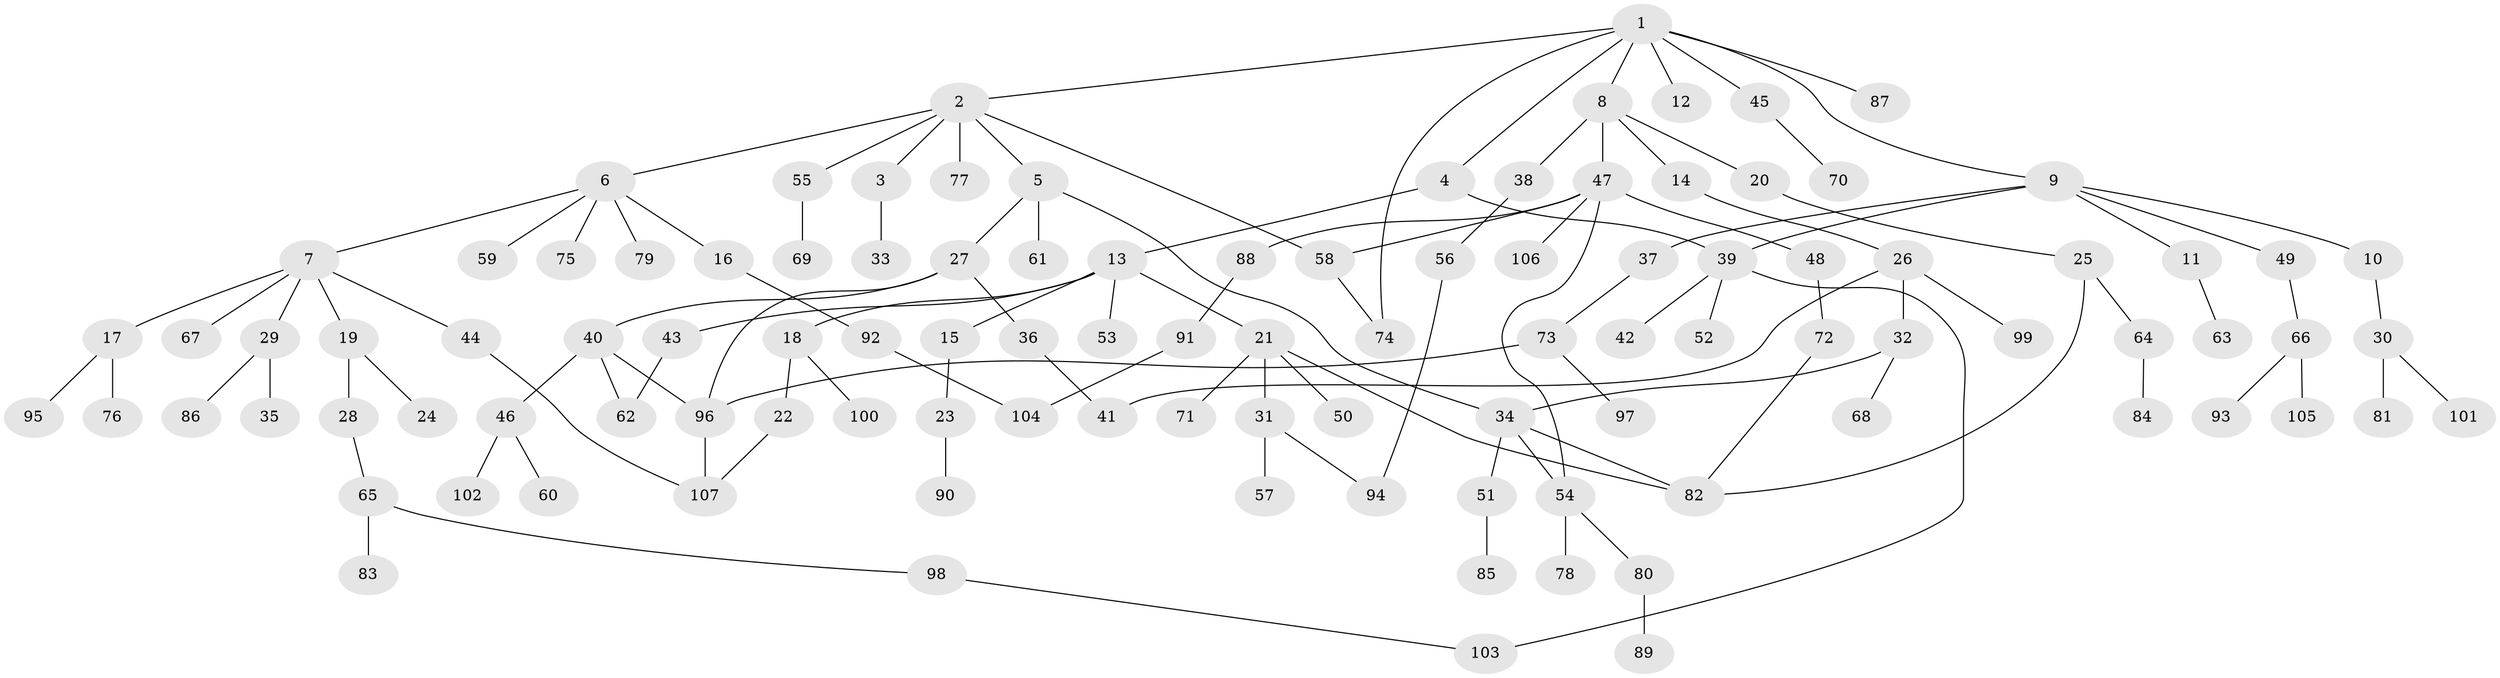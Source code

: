 // Generated by graph-tools (version 1.1) at 2025/13/03/09/25 04:13:22]
// undirected, 107 vertices, 123 edges
graph export_dot {
graph [start="1"]
  node [color=gray90,style=filled];
  1;
  2;
  3;
  4;
  5;
  6;
  7;
  8;
  9;
  10;
  11;
  12;
  13;
  14;
  15;
  16;
  17;
  18;
  19;
  20;
  21;
  22;
  23;
  24;
  25;
  26;
  27;
  28;
  29;
  30;
  31;
  32;
  33;
  34;
  35;
  36;
  37;
  38;
  39;
  40;
  41;
  42;
  43;
  44;
  45;
  46;
  47;
  48;
  49;
  50;
  51;
  52;
  53;
  54;
  55;
  56;
  57;
  58;
  59;
  60;
  61;
  62;
  63;
  64;
  65;
  66;
  67;
  68;
  69;
  70;
  71;
  72;
  73;
  74;
  75;
  76;
  77;
  78;
  79;
  80;
  81;
  82;
  83;
  84;
  85;
  86;
  87;
  88;
  89;
  90;
  91;
  92;
  93;
  94;
  95;
  96;
  97;
  98;
  99;
  100;
  101;
  102;
  103;
  104;
  105;
  106;
  107;
  1 -- 2;
  1 -- 4;
  1 -- 8;
  1 -- 9;
  1 -- 12;
  1 -- 45;
  1 -- 87;
  1 -- 74;
  2 -- 3;
  2 -- 5;
  2 -- 6;
  2 -- 55;
  2 -- 58;
  2 -- 77;
  3 -- 33;
  4 -- 13;
  4 -- 39;
  5 -- 27;
  5 -- 61;
  5 -- 34;
  6 -- 7;
  6 -- 16;
  6 -- 59;
  6 -- 75;
  6 -- 79;
  7 -- 17;
  7 -- 19;
  7 -- 29;
  7 -- 44;
  7 -- 67;
  8 -- 14;
  8 -- 20;
  8 -- 38;
  8 -- 47;
  9 -- 10;
  9 -- 11;
  9 -- 37;
  9 -- 39;
  9 -- 49;
  10 -- 30;
  11 -- 63;
  13 -- 15;
  13 -- 18;
  13 -- 21;
  13 -- 43;
  13 -- 53;
  14 -- 26;
  15 -- 23;
  16 -- 92;
  17 -- 76;
  17 -- 95;
  18 -- 22;
  18 -- 100;
  19 -- 24;
  19 -- 28;
  20 -- 25;
  21 -- 31;
  21 -- 50;
  21 -- 71;
  21 -- 82;
  22 -- 107;
  23 -- 90;
  25 -- 64;
  25 -- 82;
  26 -- 32;
  26 -- 99;
  26 -- 41;
  27 -- 36;
  27 -- 40;
  27 -- 96;
  28 -- 65;
  29 -- 35;
  29 -- 86;
  30 -- 81;
  30 -- 101;
  31 -- 57;
  31 -- 94;
  32 -- 34;
  32 -- 68;
  34 -- 51;
  34 -- 82;
  34 -- 54;
  36 -- 41;
  37 -- 73;
  38 -- 56;
  39 -- 42;
  39 -- 52;
  39 -- 103;
  40 -- 46;
  40 -- 96;
  40 -- 62;
  43 -- 62;
  44 -- 107;
  45 -- 70;
  46 -- 60;
  46 -- 102;
  47 -- 48;
  47 -- 54;
  47 -- 88;
  47 -- 106;
  47 -- 58;
  48 -- 72;
  49 -- 66;
  51 -- 85;
  54 -- 78;
  54 -- 80;
  55 -- 69;
  56 -- 94;
  58 -- 74;
  64 -- 84;
  65 -- 83;
  65 -- 98;
  66 -- 93;
  66 -- 105;
  72 -- 82;
  73 -- 96;
  73 -- 97;
  80 -- 89;
  88 -- 91;
  91 -- 104;
  92 -- 104;
  96 -- 107;
  98 -- 103;
}

